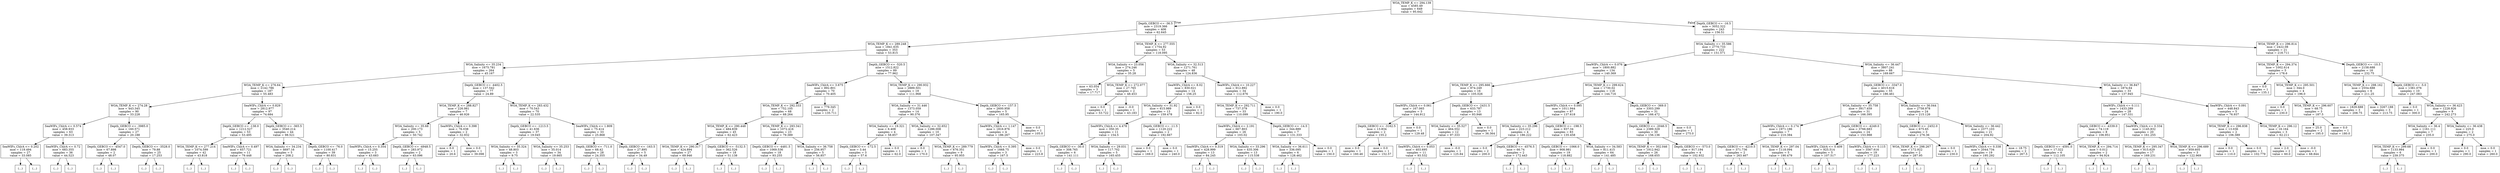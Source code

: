 digraph Tree {
node [shape=box] ;
0 [label="WOA_TEMP_K <= 294.139\nmse = 4585.49\nsamples = 649\nvalue = 95.642"] ;
1 [label="Depth_GEBCO <= -36.5\nmse = 2319.366\nsamples = 406\nvalue = 62.645"] ;
0 -> 1 [labeldistance=2.5, labelangle=45, headlabel="True"] ;
2 [label="WOA_TEMP_K <= 289.248\nmse = 1841.635\nsamples = 353\nvalue = 53.815"] ;
1 -> 2 ;
3 [label="WOA_Salinity <= 35.234\nmse = 1675.781\nsamples = 264\nvalue = 45.167"] ;
2 -> 3 ;
4 [label="WOA_TEMP_K <= 276.64\nmse = 2142.786\nsamples = 187\nvalue = 55.483"] ;
3 -> 4 ;
5 [label="WOA_TEMP_K <= 274.28\nmse = 443.345\nsamples = 90\nvalue = 33.228"] ;
4 -> 5 ;
6 [label="SeaWIFs_ChlrA <= 0.574\nmse = 458.933\nsamples = 63\nvalue = 39.313"] ;
5 -> 6 ;
7 [label="SeaWIFs_ChlrA <= 0.202\nmse = 119.494\nsamples = 27\nvalue = 33.085"] ;
6 -> 7 ;
8 [label="(...)"] ;
7 -> 8 ;
33 [label="(...)"] ;
7 -> 33 ;
50 [label="SeaWIFs_ChlrA <= 0.72\nmse = 683.355\nsamples = 36\nvalue = 44.523"] ;
6 -> 50 ;
51 [label="(...)"] ;
50 -> 51 ;
56 [label="(...)"] ;
50 -> 56 ;
81 [label="Depth_GEBCO <= -3985.0\nmse = 160.571\nsamples = 27\nvalue = 20.188"] ;
5 -> 81 ;
82 [label="Depth_GEBCO <= -4547.0\nmse = 67.898\nsamples = 2\nvalue = 48.07"] ;
81 -> 82 ;
83 [label="(...)"] ;
82 -> 83 ;
84 [label="(...)"] ;
82 -> 84 ;
85 [label="Depth_GEBCO <= -3528.0\nmse = 79.88\nsamples = 25\nvalue = 17.253"] ;
81 -> 85 ;
86 [label="(...)"] ;
85 -> 86 ;
101 [label="(...)"] ;
85 -> 101 ;
132 [label="SeaWIFs_ChlrA <= 0.829\nmse = 2812.977\nsamples = 97\nvalue = 74.684"] ;
4 -> 132 ;
133 [label="Depth_GEBCO <= -138.0\nmse = 1212.527\nsamples = 53\nvalue = 53.495"] ;
132 -> 133 ;
134 [label="WOA_TEMP_K <= 277.214\nmse = 1074.599\nsamples = 42\nvalue = 43.818"] ;
133 -> 134 ;
135 [label="(...)"] ;
134 -> 135 ;
138 [label="(...)"] ;
134 -> 138 ;
213 [label="SeaWIFs_ChlrA <= 0.497\nmse = 657.721\nsamples = 11\nvalue = 79.448"] ;
133 -> 213 ;
214 [label="(...)"] ;
213 -> 214 ;
217 [label="(...)"] ;
213 -> 217 ;
234 [label="Depth_GEBCO <= -365.5\nmse = 3540.214\nsamples = 44\nvalue = 98.521"] ;
132 -> 234 ;
235 [label="WOA_Salinity <= 34.234\nmse = 4697.16\nsamples = 5\nvalue = 208.2"] ;
234 -> 235 ;
236 [label="(...)"] ;
235 -> 236 ;
241 [label="(...)"] ;
235 -> 241 ;
244 [label="Depth_GEBCO <= -76.0\nmse = 1100.417\nsamples = 39\nvalue = 80.831"] ;
234 -> 244 ;
245 [label="(...)"] ;
244 -> 245 ;
270 [label="(...)"] ;
244 -> 270 ;
307 [label="Depth_GEBCO <= -4402.5\nmse = 137.542\nsamples = 77\nvalue = 24.89"] ;
3 -> 307 ;
308 [label="WOA_TEMP_K <= 288.827\nmse = 226.981\nsamples = 7\nvalue = 46.926"] ;
307 -> 308 ;
309 [label="WOA_Salinity <= 35.68\nmse = 200.173\nsamples = 5\nvalue = 50.742"] ;
308 -> 309 ;
310 [label="SeaWIFs_ChlrA <= 0.354\nmse = 15.255\nsamples = 3\nvalue = 43.683"] ;
309 -> 310 ;
311 [label="(...)"] ;
310 -> 311 ;
312 [label="(...)"] ;
310 -> 312 ;
315 [label="Depth_GEBCO <= -4948.5\nmse = 283.972\nsamples = 2\nvalue = 63.096"] ;
309 -> 315 ;
316 [label="(...)"] ;
315 -> 316 ;
317 [label="(...)"] ;
315 -> 317 ;
318 [label="SeaWIFs_ChlrA <= 0.398\nmse = 76.038\nsamples = 2\nvalue = 32.932"] ;
308 -> 318 ;
319 [label="mse = 0.0\nsamples = 1\nvalue = 20.6"] ;
318 -> 319 ;
320 [label="mse = 0.0\nsamples = 1\nvalue = 39.098"] ;
318 -> 320 ;
321 [label="WOA_TEMP_K <= 283.432\nmse = 70.543\nsamples = 70\nvalue = 22.535"] ;
307 -> 321 ;
322 [label="Depth_GEBCO <= -1213.5\nmse = 41.636\nsamples = 37\nvalue = 19.045"] ;
321 -> 322 ;
323 [label="WOA_Salinity <= 35.324\nmse = 48.803\nsamples = 3\nvalue = 9.75"] ;
322 -> 323 ;
324 [label="(...)"] ;
323 -> 324 ;
325 [label="(...)"] ;
323 -> 325 ;
326 [label="WOA_Salinity <= 35.253\nmse = 35.014\nsamples = 34\nvalue = 19.665"] ;
322 -> 326 ;
327 [label="(...)"] ;
326 -> 327 ;
328 [label="(...)"] ;
326 -> 328 ;
351 [label="SeaWIFs_ChlrA <= 1.809\nmse = 75.414\nsamples = 33\nvalue = 25.868"] ;
321 -> 351 ;
352 [label="Depth_GEBCO <= -711.0\nmse = 68.42\nsamples = 28\nvalue = 24.355"] ;
351 -> 352 ;
353 [label="(...)"] ;
352 -> 353 ;
376 [label="(...)"] ;
352 -> 376 ;
385 [label="Depth_GEBCO <= -163.5\nmse = 27.895\nsamples = 5\nvalue = 34.49"] ;
351 -> 385 ;
386 [label="(...)"] ;
385 -> 386 ;
389 [label="(...)"] ;
385 -> 389 ;
392 [label="Depth_GEBCO <= -520.5\nmse = 1512.822\nsamples = 89\nvalue = 77.962"] ;
2 -> 392 ;
393 [label="SeaWIFs_ChlrA <= 3.675\nmse = 892.801\nsamples = 70\nvalue = 70.405"] ;
392 -> 393 ;
394 [label="WOA_TEMP_K <= 292.333\nmse = 752.105\nsamples = 68\nvalue = 68.264"] ;
393 -> 394 ;
395 [label="WOA_TEMP_K <= 290.448\nmse = 484.839\nsamples = 45\nvalue = 62.423"] ;
394 -> 395 ;
396 [label="WOA_TEMP_K <= 290.317\nmse = 424.894\nsamples = 27\nvalue = 69.946"] ;
395 -> 396 ;
397 [label="(...)"] ;
396 -> 397 ;
430 [label="(...)"] ;
396 -> 430 ;
433 [label="Depth_GEBCO <= -5132.5\nmse = 362.526\nsamples = 18\nvalue = 51.138"] ;
395 -> 433 ;
434 [label="(...)"] ;
433 -> 434 ;
435 [label="(...)"] ;
433 -> 435 ;
466 [label="WOA_TEMP_K <= 293.341\nmse = 1072.416\nsamples = 23\nvalue = 79.389"] ;
394 -> 466 ;
467 [label="Depth_GEBCO <= -4481.5\nmse = 1069.536\nsamples = 18\nvalue = 93.255"] ;
466 -> 467 ;
468 [label="(...)"] ;
467 -> 468 ;
483 [label="(...)"] ;
467 -> 483 ;
496 [label="WOA_Salinity <= 36.758\nmse = 256.957\nsamples = 5\nvalue = 56.857"] ;
466 -> 496 ;
497 [label="(...)"] ;
496 -> 497 ;
502 [label="(...)"] ;
496 -> 502 ;
505 [label="mse = 779.345\nsamples = 2\nvalue = 135.711"] ;
393 -> 505 ;
506 [label="WOA_TEMP_K <= 290.932\nmse = 2889.501\nsamples = 19\nvalue = 111.968"] ;
392 -> 506 ;
507 [label="WOA_Salinity <= 31.446\nmse = 1373.059\nsamples = 14\nvalue = 90.376"] ;
506 -> 507 ;
508 [label="WOA_Salinity <= 19.321\nmse = 6.408\nsamples = 4\nvalue = 58.857"] ;
507 -> 508 ;
509 [label="Depth_GEBCO <= -172.5\nmse = 3.44\nsamples = 3\nvalue = 57.6"] ;
508 -> 509 ;
510 [label="(...)"] ;
509 -> 510 ;
511 [label="(...)"] ;
509 -> 511 ;
514 [label="mse = 0.0\nsamples = 1\nvalue = 62.0"] ;
508 -> 514 ;
515 [label="WOA_Salinity <= 32.652\nmse = 1286.008\nsamples = 10\nvalue = 107.347"] ;
507 -> 515 ;
516 [label="mse = 0.0\nsamples = 1\nvalue = 170.0"] ;
515 -> 516 ;
517 [label="WOA_TEMP_K <= 289.779\nmse = 676.351\nsamples = 9\nvalue = 95.955"] ;
515 -> 517 ;
518 [label="(...)"] ;
517 -> 518 ;
529 [label="(...)"] ;
517 -> 529 ;
532 [label="Depth_GEBCO <= -157.5\nmse = 2600.958\nsamples = 5\nvalue = 165.95"] ;
506 -> 532 ;
533 [label="SeaWIFs_ChlrA <= 1.147\nmse = 1816.876\nsamples = 4\nvalue = 186.267"] ;
532 -> 533 ;
534 [label="SeaWIFs_ChlrA <= 0.395\nmse = 1668.75\nsamples = 3\nvalue = 167.5"] ;
533 -> 534 ;
535 [label="(...)"] ;
534 -> 535 ;
536 [label="(...)"] ;
534 -> 536 ;
537 [label="mse = 0.0\nsamples = 1\nvalue = 223.8"] ;
533 -> 537 ;
538 [label="mse = 0.0\nsamples = 1\nvalue = 105.0"] ;
532 -> 538 ;
539 [label="WOA_TEMP_K <= 277.555\nmse = 1754.92\nsamples = 53\nvalue = 118.095"] ;
1 -> 539 ;
540 [label="WOA_Salinity <= 23.056\nmse = 274.246\nsamples = 5\nvalue = 35.28"] ;
539 -> 540 ;
541 [label="mse = 63.054\nsamples = 3\nvalue = 17.717"] ;
540 -> 541 ;
542 [label="WOA_TEMP_K <= 272.077\nmse = 27.765\nsamples = 2\nvalue = 48.453"] ;
540 -> 542 ;
543 [label="mse = 0.0\nsamples = 1\nvalue = 53.722"] ;
542 -> 543 ;
544 [label="mse = -0.0\nsamples = 1\nvalue = 43.183"] ;
542 -> 544 ;
545 [label="WOA_Salinity <= 32.513\nmse = 1271.761\nsamples = 48\nvalue = 124.836"] ;
539 -> 545 ;
546 [label="SeaWIFs_ChlrA <= 8.02\nmse = 830.021\nsamples = 14\nvalue = 156.25"] ;
545 -> 546 ;
547 [label="WOA_Salinity <= 31.92\nmse = 615.989\nsamples = 13\nvalue = 159.478"] ;
546 -> 547 ;
548 [label="SeaWIFs_ChlrA <= 4.478\nmse = 350.35\nsamples = 11\nvalue = 154.5"] ;
547 -> 548 ;
549 [label="Depth_GEBCO <= -30.0\nmse = 308.765\nsamples = 6\nvalue = 141.111"] ;
548 -> 549 ;
550 [label="(...)"] ;
549 -> 550 ;
551 [label="(...)"] ;
549 -> 551 ;
558 [label="WOA_Salinity <= 29.031\nmse = 117.702\nsamples = 5\nvalue = 165.455"] ;
548 -> 558 ;
559 [label="(...)"] ;
558 -> 559 ;
560 [label="(...)"] ;
558 -> 560 ;
567 [label="Depth_GEBCO <= -11.5\nmse = 1120.222\nsamples = 2\nvalue = 192.667"] ;
547 -> 567 ;
568 [label="mse = 0.0\nsamples = 1\nvalue = 169.0"] ;
567 -> 568 ;
569 [label="mse = 0.0\nsamples = 1\nvalue = 240.0"] ;
567 -> 569 ;
570 [label="mse = 0.0\nsamples = 1\nvalue = 82.0"] ;
546 -> 570 ;
571 [label="SeaWIFs_ChlrA <= 10.227\nmse = 912.892\nsamples = 34\nvalue = 112.676"] ;
545 -> 571 ;
572 [label="WOA_TEMP_K <= 292.711\nmse = 737.379\nsamples = 33\nvalue = 110.099"] ;
571 -> 572 ;
573 [label="SeaWIFs_ChlrA <= 2.191\nmse = 667.803\nsamples = 26\nvalue = 103.02"] ;
572 -> 573 ;
574 [label="SeaWIFs_ChlrA <= 0.319\nmse = 428.999\nsamples = 13\nvalue = 84.245"] ;
573 -> 574 ;
575 [label="(...)"] ;
574 -> 575 ;
576 [label="(...)"] ;
574 -> 576 ;
599 [label="WOA_Salinity <= 33.296\nmse = 435.306\nsamples = 13\nvalue = 115.538"] ;
573 -> 599 ;
600 [label="(...)"] ;
599 -> 600 ;
609 [label="(...)"] ;
599 -> 609 ;
622 [label="Depth_GEBCO <= -14.5\nmse = 344.889\nsamples = 7\nvalue = 131.333"] ;
572 -> 622 ;
623 [label="WOA_Salinity <= 36.611\nmse = 336.095\nsamples = 6\nvalue = 128.462"] ;
622 -> 623 ;
624 [label="(...)"] ;
623 -> 624 ;
625 [label="(...)"] ;
623 -> 625 ;
626 [label="mse = 0.0\nsamples = 1\nvalue = 150.0"] ;
622 -> 626 ;
627 [label="mse = 0.0\nsamples = 1\nvalue = 190.0"] ;
571 -> 627 ;
628 [label="Depth_GEBCO <= -16.5\nmse = 3052.322\nsamples = 243\nvalue = 156.51"] ;
0 -> 628 [labeldistance=2.5, labelangle=-45, headlabel="False"] ;
629 [label="WOA_Salinity <= 35.586\nmse = 2770.733\nsamples = 222\nvalue = 151.571"] ;
628 -> 629 ;
630 [label="SeaWIFs_ChlrA <= 0.076\nmse = 1800.882\nsamples = 134\nvalue = 140.369"] ;
629 -> 630 ;
631 [label="WOA_TEMP_K <= 295.666\nmse = 974.249\nsamples = 16\nvalue = 105.026"] ;
630 -> 631 ;
632 [label="SeaWIFs_ChlrA <= 0.061\nmse = 167.065\nsamples = 3\nvalue = 144.912"] ;
631 -> 632 ;
633 [label="Depth_GEBCO <= -3162.5\nmse = 13.834\nsamples = 2\nvalue = 155.2"] ;
632 -> 633 ;
634 [label="mse = 0.0\nsamples = 1\nvalue = 160.46"] ;
633 -> 634 ;
635 [label="mse = 0.0\nsamples = 1\nvalue = 152.57"] ;
633 -> 635 ;
636 [label="mse = 0.0\nsamples = 1\nvalue = 129.48"] ;
632 -> 636 ;
637 [label="Depth_GEBCO <= -2431.5\nmse = 633.787\nsamples = 13\nvalue = 93.946"] ;
631 -> 637 ;
638 [label="WOA_Salinity <= 35.527\nmse = 464.552\nsamples = 12\nvalue = 97.333"] ;
637 -> 638 ;
639 [label="SeaWIFs_ChlrA <= 0.053\nmse = 403.695\nsamples = 11\nvalue = 93.532"] ;
638 -> 639 ;
640 [label="(...)"] ;
639 -> 640 ;
645 [label="(...)"] ;
639 -> 645 ;
658 [label="mse = -0.0\nsamples = 1\nvalue = 125.84"] ;
638 -> 658 ;
659 [label="mse = 0.0\nsamples = 1\nvalue = 36.364"] ;
637 -> 659 ;
660 [label="WOA_TEMP_K <= 299.624\nmse = 1730.02\nsamples = 118\nvalue = 144.716"] ;
630 -> 660 ;
661 [label="SeaWIFs_ChlrA <= 0.095\nmse = 1011.944\nsamples = 87\nvalue = 137.618"] ;
660 -> 661 ;
662 [label="WOA_Salinity <= 35.296\nmse = 223.212\nsamples = 4\nvalue = 186.222"] ;
661 -> 662 ;
663 [label="mse = 0.0\nsamples = 2\nvalue = 200.0"] ;
662 -> 663 ;
664 [label="Depth_GEBCO <= -4576.5\nmse = 66.74\nsamples = 2\nvalue = 172.443"] ;
662 -> 664 ;
665 [label="(...)"] ;
664 -> 665 ;
666 [label="(...)"] ;
664 -> 666 ;
667 [label="Depth_GEBCO <= -198.5\nmse = 937.34\nsamples = 83\nvalue = 135.458"] ;
661 -> 667 ;
668 [label="Depth_GEBCO <= -1066.0\nmse = 908.981\nsamples = 19\nvalue = 118.882"] ;
667 -> 668 ;
669 [label="(...)"] ;
668 -> 669 ;
698 [label="(...)"] ;
668 -> 698 ;
705 [label="WOA_Salinity <= 34.583\nmse = 811.415\nsamples = 64\nvalue = 141.485"] ;
667 -> 705 ;
706 [label="(...)"] ;
705 -> 706 ;
789 [label="(...)"] ;
705 -> 789 ;
808 [label="Depth_GEBCO <= -369.0\nmse = 3303.299\nsamples = 31\nvalue = 166.472"] ;
660 -> 808 ;
809 [label="Depth_GEBCO <= -2046.5\nmse = 2389.329\nsamples = 30\nvalue = 156.136"] ;
808 -> 809 ;
810 [label="WOA_TEMP_K <= 302.046\nmse = 1912.942\nsamples = 26\nvalue = 168.655"] ;
809 -> 810 ;
811 [label="(...)"] ;
810 -> 811 ;
854 [label="(...)"] ;
810 -> 854 ;
857 [label="Depth_GEBCO <= -573.0\nmse = 917.194\nsamples = 4\nvalue = 102.932"] ;
809 -> 857 ;
858 [label="(...)"] ;
857 -> 858 ;
863 [label="(...)"] ;
857 -> 863 ;
864 [label="mse = 0.0\nsamples = 1\nvalue = 275.0"] ;
808 -> 864 ;
865 [label="WOA_Salinity <= 36.447\nmse = 3807.241\nsamples = 88\nvalue = 169.667"] ;
629 -> 865 ;
866 [label="Depth_GEBCO <= -3347.0\nmse = 4015.616\nsamples = 55\nvalue = 186.461"] ;
865 -> 866 ;
867 [label="WOA_Salinity <= 35.758\nmse = 3917.459\nsamples = 31\nvalue = 166.395"] ;
866 -> 867 ;
868 [label="SeaWIFs_ChlrA <= 0.174\nmse = 1971.186\nsamples = 7\nvalue = 210.384"] ;
867 -> 868 ;
869 [label="Depth_GEBCO <= -4210.5\nmse = 371.736\nsamples = 2\nvalue = 263.467"] ;
868 -> 869 ;
870 [label="(...)"] ;
869 -> 870 ;
871 [label="(...)"] ;
869 -> 871 ;
872 [label="WOA_TEMP_K <= 297.04\nmse = 1118.094\nsamples = 5\nvalue = 190.479"] ;
868 -> 872 ;
873 [label="(...)"] ;
872 -> 873 ;
876 [label="(...)"] ;
872 -> 876 ;
881 [label="Depth_GEBCO <= -4249.0\nmse = 3766.683\nsamples = 24\nvalue = 153.988"] ;
867 -> 881 ;
882 [label="SeaWIFs_ChlrA <= 0.409\nmse = 925.514\nsamples = 5\nvalue = 107.517"] ;
881 -> 882 ;
883 [label="(...)"] ;
882 -> 883 ;
890 [label="(...)"] ;
882 -> 890 ;
891 [label="SeaWIFs_ChlrA <= 0.115\nmse = 3567.616\nsamples = 19\nvalue = 177.223"] ;
881 -> 891 ;
892 [label="(...)"] ;
891 -> 892 ;
899 [label="(...)"] ;
891 -> 899 ;
920 [label="WOA_Salinity <= 36.044\nmse = 2758.978\nsamples = 24\nvalue = 215.126"] ;
866 -> 920 ;
921 [label="Depth_GEBCO <= -2452.0\nmse = 675.65\nsamples = 3\nvalue = 276.36"] ;
920 -> 921 ;
922 [label="WOA_TEMP_K <= 298.267\nmse = 172.922\nsamples = 2\nvalue = 287.95"] ;
921 -> 922 ;
923 [label="(...)"] ;
922 -> 923 ;
924 [label="(...)"] ;
922 -> 924 ;
925 [label="mse = 0.0\nsamples = 1\nvalue = 230.0"] ;
921 -> 925 ;
926 [label="WOA_Salinity <= 36.442\nmse = 2377.103\nsamples = 21\nvalue = 204.92"] ;
920 -> 926 ;
927 [label="SeaWIFs_ChlrA <= 0.338\nmse = 2044.734\nsamples = 19\nvalue = 195.292"] ;
926 -> 927 ;
928 [label="(...)"] ;
927 -> 928 ;
941 [label="(...)"] ;
927 -> 941 ;
944 [label="mse = 18.75\nsamples = 2\nvalue = 267.5"] ;
926 -> 944 ;
945 [label="WOA_Salinity <= 36.847\nmse = 1874.64\nsamples = 33\nvalue = 137.945"] ;
865 -> 945 ;
946 [label="SeaWIFs_ChlrA <= 0.111\nmse = 1433.289\nsamples = 28\nvalue = 147.331"] ;
945 -> 946 ;
947 [label="Depth_GEBCO <= -4339.0\nmse = 74.119\nsamples = 8\nvalue = 106.951"] ;
946 -> 947 ;
948 [label="Depth_GEBCO <= -4591.0\nmse = 17.322\nsamples = 6\nvalue = 112.105"] ;
947 -> 948 ;
949 [label="(...)"] ;
948 -> 949 ;
952 [label="(...)"] ;
948 -> 952 ;
957 [label="WOA_TEMP_K <= 294.714\nmse = 0.012\nsamples = 2\nvalue = 94.924"] ;
947 -> 957 ;
958 [label="(...)"] ;
957 -> 958 ;
959 [label="(...)"] ;
957 -> 959 ;
960 [label="SeaWIFs_ChlrA <= 0.334\nmse = 1145.832\nsamples = 20\nvalue = 161.255"] ;
946 -> 960 ;
961 [label="WOA_TEMP_K <= 295.347\nmse = 815.629\nsamples = 17\nvalue = 169.231"] ;
960 -> 961 ;
962 [label="(...)"] ;
961 -> 962 ;
967 [label="(...)"] ;
961 -> 967 ;
984 [label="WOA_TEMP_K <= 296.689\nmse = 959.605\nsamples = 3\nvalue = 122.969"] ;
960 -> 984 ;
985 [label="(...)"] ;
984 -> 985 ;
988 [label="(...)"] ;
984 -> 988 ;
989 [label="SeaWIFs_ChlrA <= 0.091\nmse = 448.843\nsamples = 5\nvalue = 76.937"] ;
945 -> 989 ;
990 [label="WOA_TEMP_K <= 296.838\nmse = 13.036\nsamples = 2\nvalue = 106.389"] ;
989 -> 990 ;
991 [label="mse = 0.0\nsamples = 1\nvalue = 110.0"] ;
990 -> 991 ;
992 [label="mse = 0.0\nsamples = 1\nvalue = 102.779"] ;
990 -> 992 ;
993 [label="WOA_TEMP_K <= 296.12\nmse = 16.164\nsamples = 3\nvalue = 62.211"] ;
989 -> 993 ;
994 [label="mse = 2.0\nsamples = 2\nvalue = 60.0"] ;
993 -> 994 ;
995 [label="mse = -0.0\nsamples = 1\nvalue = 68.844"] ;
993 -> 995 ;
996 [label="WOA_TEMP_K <= 296.814\nmse = 2422.08\nsamples = 21\nvalue = 218.711"] ;
628 -> 996 ;
997 [label="WOA_TEMP_K <= 294.374\nmse = 1002.614\nsamples = 5\nvalue = 178.6"] ;
996 -> 997 ;
998 [label="mse = 0.0\nsamples = 1\nvalue = 135.1"] ;
997 -> 998 ;
999 [label="WOA_TEMP_K <= 295.501\nmse = 344.0\nsamples = 4\nvalue = 196.0"] ;
997 -> 999 ;
1000 [label="mse = 0.0\nsamples = 1\nvalue = 230.0"] ;
999 -> 1000 ;
1001 [label="WOA_TEMP_K <= 296.607\nmse = 68.75\nsamples = 3\nvalue = 187.5"] ;
999 -> 1001 ;
1002 [label="mse = 25.0\nsamples = 2\nvalue = 195.0"] ;
1001 -> 1002 ;
1003 [label="mse = 0.0\nsamples = 1\nvalue = 180.0"] ;
1001 -> 1003 ;
1004 [label="Depth_GEBCO <= -10.5\nmse = 2158.688\nsamples = 16\nvalue = 232.75"] ;
996 -> 1004 ;
1005 [label="WOA_TEMP_K <= 298.162\nmse = 2554.688\nsamples = 6\nvalue = 211.25"] ;
1004 -> 1005 ;
1006 [label="mse = 1829.688\nsamples = 3\nvalue = 208.75"] ;
1005 -> 1006 ;
1007 [label="mse = 3267.188\nsamples = 3\nvalue = 213.75"] ;
1005 -> 1007 ;
1008 [label="Depth_GEBCO <= -5.0\nmse = 1381.076\nsamples = 10\nvalue = 247.083"] ;
1004 -> 1008 ;
1009 [label="mse = 0.0\nsamples = 1\nvalue = 300.0"] ;
1008 -> 1009 ;
1010 [label="WOA_Salinity <= 36.423\nmse = 1228.926\nsamples = 9\nvalue = 242.273"] ;
1008 -> 1010 ;
1011 [label="WOA_Salinity <= 36.4\nmse = 1161.111\nsamples = 7\nvalue = 235.0"] ;
1010 -> 1011 ;
1012 [label="WOA_TEMP_K <= 299.68\nmse = 1133.984\nsamples = 6\nvalue = 239.375"] ;
1011 -> 1012 ;
1013 [label="(...)"] ;
1012 -> 1013 ;
1016 [label="(...)"] ;
1012 -> 1016 ;
1017 [label="mse = 0.0\nsamples = 1\nvalue = 200.0"] ;
1011 -> 1017 ;
1018 [label="WOA_Salinity <= 36.438\nmse = 225.0\nsamples = 2\nvalue = 275.0"] ;
1010 -> 1018 ;
1019 [label="mse = 0.0\nsamples = 1\nvalue = 290.0"] ;
1018 -> 1019 ;
1020 [label="mse = 0.0\nsamples = 1\nvalue = 260.0"] ;
1018 -> 1020 ;
}